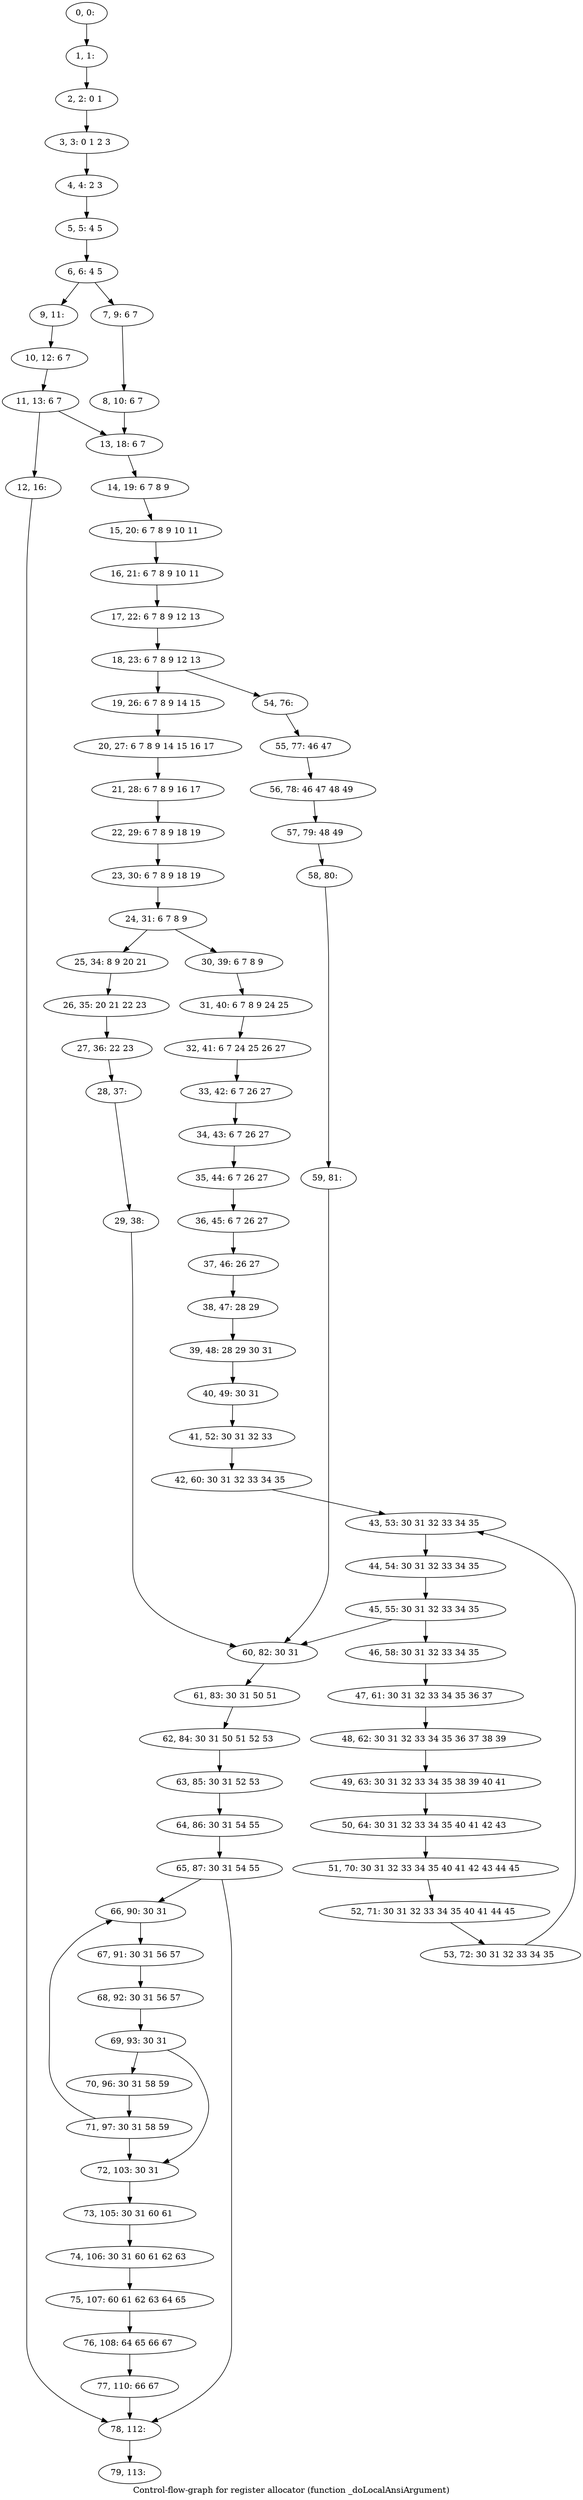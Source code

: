 digraph G {
graph [label="Control-flow-graph for register allocator (function _doLocalAnsiArgument)"]
0[label="0, 0: "];
1[label="1, 1: "];
2[label="2, 2: 0 1 "];
3[label="3, 3: 0 1 2 3 "];
4[label="4, 4: 2 3 "];
5[label="5, 5: 4 5 "];
6[label="6, 6: 4 5 "];
7[label="7, 9: 6 7 "];
8[label="8, 10: 6 7 "];
9[label="9, 11: "];
10[label="10, 12: 6 7 "];
11[label="11, 13: 6 7 "];
12[label="12, 16: "];
13[label="13, 18: 6 7 "];
14[label="14, 19: 6 7 8 9 "];
15[label="15, 20: 6 7 8 9 10 11 "];
16[label="16, 21: 6 7 8 9 10 11 "];
17[label="17, 22: 6 7 8 9 12 13 "];
18[label="18, 23: 6 7 8 9 12 13 "];
19[label="19, 26: 6 7 8 9 14 15 "];
20[label="20, 27: 6 7 8 9 14 15 16 17 "];
21[label="21, 28: 6 7 8 9 16 17 "];
22[label="22, 29: 6 7 8 9 18 19 "];
23[label="23, 30: 6 7 8 9 18 19 "];
24[label="24, 31: 6 7 8 9 "];
25[label="25, 34: 8 9 20 21 "];
26[label="26, 35: 20 21 22 23 "];
27[label="27, 36: 22 23 "];
28[label="28, 37: "];
29[label="29, 38: "];
30[label="30, 39: 6 7 8 9 "];
31[label="31, 40: 6 7 8 9 24 25 "];
32[label="32, 41: 6 7 24 25 26 27 "];
33[label="33, 42: 6 7 26 27 "];
34[label="34, 43: 6 7 26 27 "];
35[label="35, 44: 6 7 26 27 "];
36[label="36, 45: 6 7 26 27 "];
37[label="37, 46: 26 27 "];
38[label="38, 47: 28 29 "];
39[label="39, 48: 28 29 30 31 "];
40[label="40, 49: 30 31 "];
41[label="41, 52: 30 31 32 33 "];
42[label="42, 60: 30 31 32 33 34 35 "];
43[label="43, 53: 30 31 32 33 34 35 "];
44[label="44, 54: 30 31 32 33 34 35 "];
45[label="45, 55: 30 31 32 33 34 35 "];
46[label="46, 58: 30 31 32 33 34 35 "];
47[label="47, 61: 30 31 32 33 34 35 36 37 "];
48[label="48, 62: 30 31 32 33 34 35 36 37 38 39 "];
49[label="49, 63: 30 31 32 33 34 35 38 39 40 41 "];
50[label="50, 64: 30 31 32 33 34 35 40 41 42 43 "];
51[label="51, 70: 30 31 32 33 34 35 40 41 42 43 44 45 "];
52[label="52, 71: 30 31 32 33 34 35 40 41 44 45 "];
53[label="53, 72: 30 31 32 33 34 35 "];
54[label="54, 76: "];
55[label="55, 77: 46 47 "];
56[label="56, 78: 46 47 48 49 "];
57[label="57, 79: 48 49 "];
58[label="58, 80: "];
59[label="59, 81: "];
60[label="60, 82: 30 31 "];
61[label="61, 83: 30 31 50 51 "];
62[label="62, 84: 30 31 50 51 52 53 "];
63[label="63, 85: 30 31 52 53 "];
64[label="64, 86: 30 31 54 55 "];
65[label="65, 87: 30 31 54 55 "];
66[label="66, 90: 30 31 "];
67[label="67, 91: 30 31 56 57 "];
68[label="68, 92: 30 31 56 57 "];
69[label="69, 93: 30 31 "];
70[label="70, 96: 30 31 58 59 "];
71[label="71, 97: 30 31 58 59 "];
72[label="72, 103: 30 31 "];
73[label="73, 105: 30 31 60 61 "];
74[label="74, 106: 30 31 60 61 62 63 "];
75[label="75, 107: 60 61 62 63 64 65 "];
76[label="76, 108: 64 65 66 67 "];
77[label="77, 110: 66 67 "];
78[label="78, 112: "];
79[label="79, 113: "];
0->1 ;
1->2 ;
2->3 ;
3->4 ;
4->5 ;
5->6 ;
6->7 ;
6->9 ;
7->8 ;
8->13 ;
9->10 ;
10->11 ;
11->12 ;
11->13 ;
12->78 ;
13->14 ;
14->15 ;
15->16 ;
16->17 ;
17->18 ;
18->19 ;
18->54 ;
19->20 ;
20->21 ;
21->22 ;
22->23 ;
23->24 ;
24->25 ;
24->30 ;
25->26 ;
26->27 ;
27->28 ;
28->29 ;
29->60 ;
30->31 ;
31->32 ;
32->33 ;
33->34 ;
34->35 ;
35->36 ;
36->37 ;
37->38 ;
38->39 ;
39->40 ;
40->41 ;
41->42 ;
42->43 ;
43->44 ;
44->45 ;
45->46 ;
45->60 ;
46->47 ;
47->48 ;
48->49 ;
49->50 ;
50->51 ;
51->52 ;
52->53 ;
53->43 ;
54->55 ;
55->56 ;
56->57 ;
57->58 ;
58->59 ;
59->60 ;
60->61 ;
61->62 ;
62->63 ;
63->64 ;
64->65 ;
65->66 ;
65->78 ;
66->67 ;
67->68 ;
68->69 ;
69->70 ;
69->72 ;
70->71 ;
71->72 ;
71->66 ;
72->73 ;
73->74 ;
74->75 ;
75->76 ;
76->77 ;
77->78 ;
78->79 ;
}
